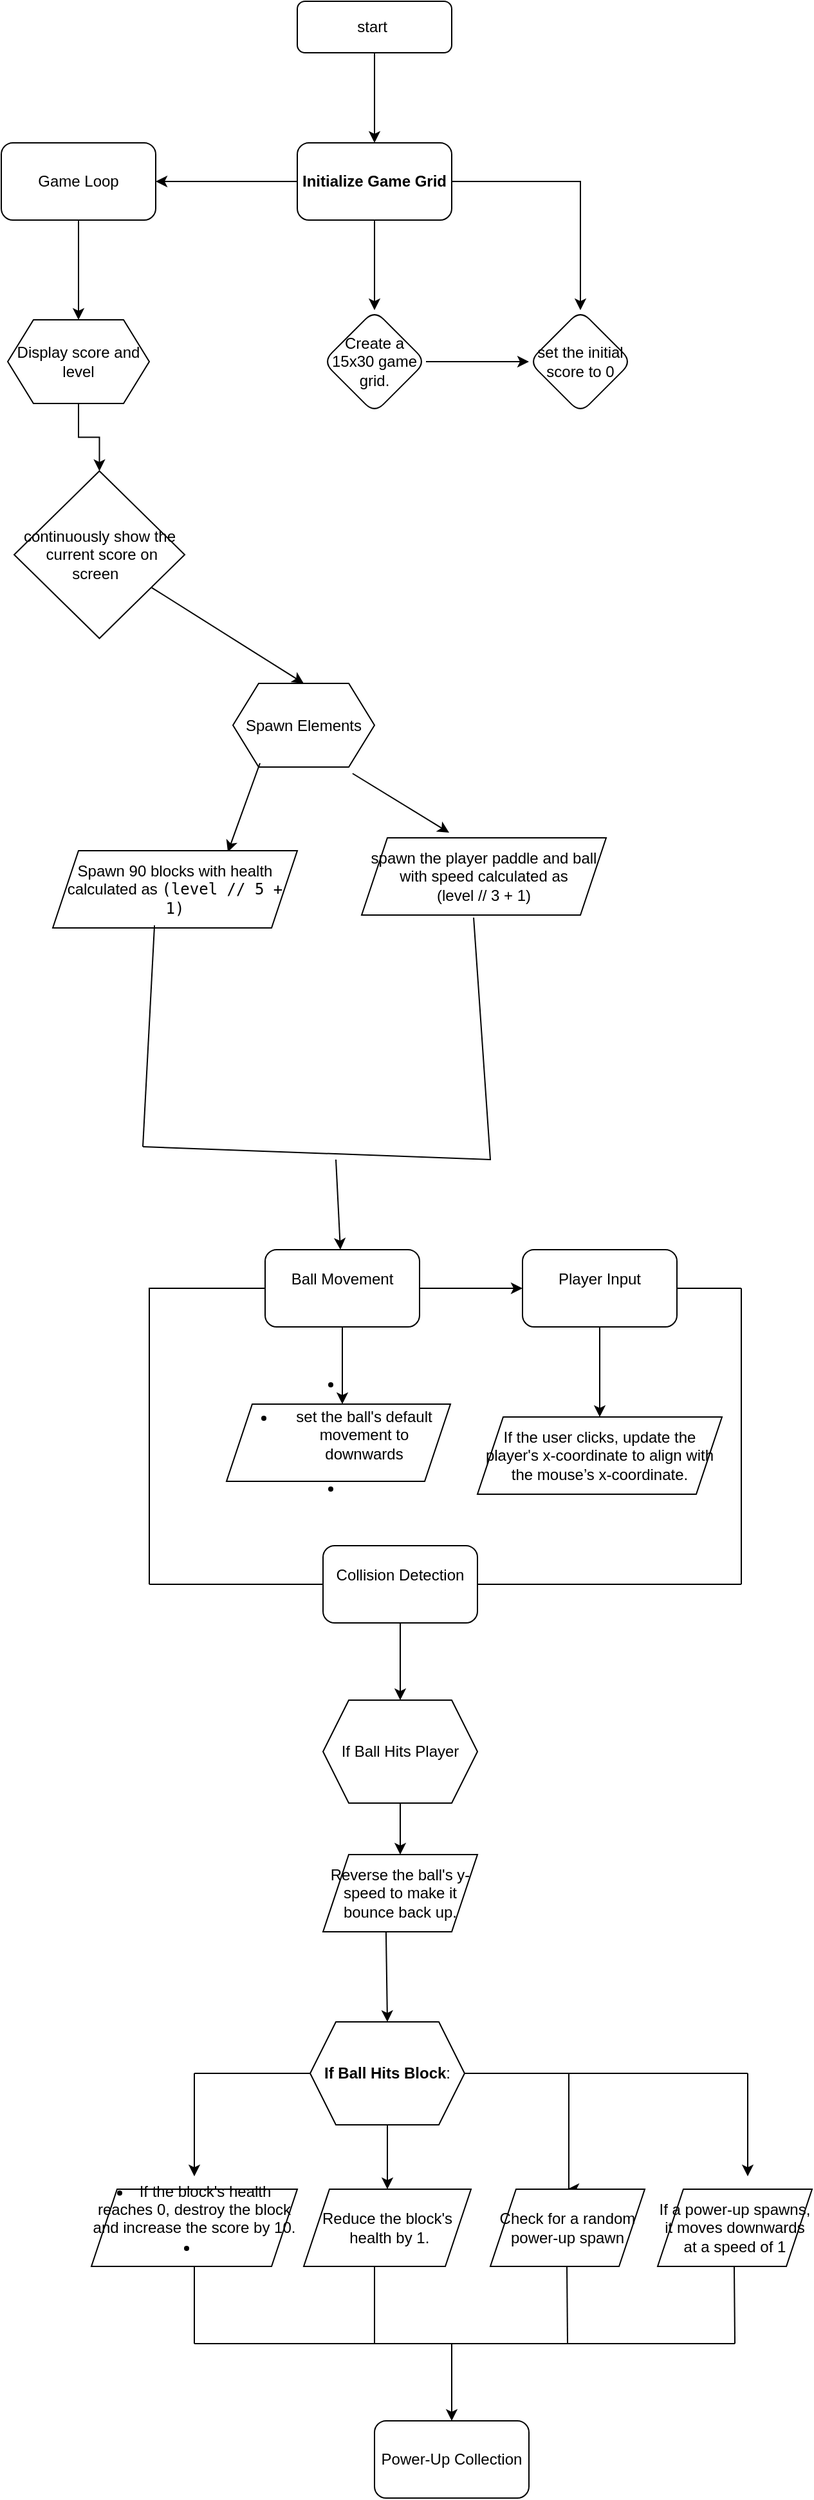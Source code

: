 <mxfile version="24.8.6">
  <diagram id="C5RBs43oDa-KdzZeNtuy" name="Page-1">
    <mxGraphModel dx="1434" dy="772" grid="1" gridSize="10" guides="1" tooltips="1" connect="1" arrows="1" fold="1" page="1" pageScale="1" pageWidth="827" pageHeight="1169" math="0" shadow="0">
      <root>
        <mxCell id="WIyWlLk6GJQsqaUBKTNV-0" />
        <mxCell id="WIyWlLk6GJQsqaUBKTNV-1" parent="WIyWlLk6GJQsqaUBKTNV-0" />
        <mxCell id="NGGsb7IZtr_YNf41euMT-1" value="" style="edgeStyle=orthogonalEdgeStyle;rounded=0;orthogonalLoop=1;jettySize=auto;html=1;" parent="WIyWlLk6GJQsqaUBKTNV-1" source="WIyWlLk6GJQsqaUBKTNV-3" target="NGGsb7IZtr_YNf41euMT-0" edge="1">
          <mxGeometry relative="1" as="geometry" />
        </mxCell>
        <mxCell id="WIyWlLk6GJQsqaUBKTNV-3" value="start&amp;nbsp;" style="rounded=1;whiteSpace=wrap;html=1;fontSize=12;glass=0;strokeWidth=1;shadow=0;" parent="WIyWlLk6GJQsqaUBKTNV-1" vertex="1">
          <mxGeometry x="340" y="90" width="120" height="40" as="geometry" />
        </mxCell>
        <mxCell id="NGGsb7IZtr_YNf41euMT-3" value="" style="edgeStyle=orthogonalEdgeStyle;rounded=0;orthogonalLoop=1;jettySize=auto;html=1;" parent="WIyWlLk6GJQsqaUBKTNV-1" source="NGGsb7IZtr_YNf41euMT-0" target="NGGsb7IZtr_YNf41euMT-2" edge="1">
          <mxGeometry relative="1" as="geometry" />
        </mxCell>
        <mxCell id="NGGsb7IZtr_YNf41euMT-9" value="" style="edgeStyle=orthogonalEdgeStyle;rounded=0;orthogonalLoop=1;jettySize=auto;html=1;entryX=0.5;entryY=0;entryDx=0;entryDy=0;" parent="WIyWlLk6GJQsqaUBKTNV-1" source="NGGsb7IZtr_YNf41euMT-0" target="NGGsb7IZtr_YNf41euMT-6" edge="1">
          <mxGeometry relative="1" as="geometry">
            <mxPoint x="560" y="270" as="targetPoint" />
          </mxGeometry>
        </mxCell>
        <mxCell id="NGGsb7IZtr_YNf41euMT-0" value="&lt;p&gt;&lt;strong&gt;Initialize Game Grid&lt;/strong&gt;&lt;/p&gt;" style="rounded=1;whiteSpace=wrap;html=1;glass=0;strokeWidth=1;shadow=0;" parent="WIyWlLk6GJQsqaUBKTNV-1" vertex="1">
          <mxGeometry x="340" y="200" width="120" height="60" as="geometry" />
        </mxCell>
        <mxCell id="NGGsb7IZtr_YNf41euMT-7" value="" style="edgeStyle=orthogonalEdgeStyle;rounded=0;orthogonalLoop=1;jettySize=auto;html=1;" parent="WIyWlLk6GJQsqaUBKTNV-1" source="NGGsb7IZtr_YNf41euMT-2" target="NGGsb7IZtr_YNf41euMT-6" edge="1">
          <mxGeometry relative="1" as="geometry" />
        </mxCell>
        <mxCell id="NGGsb7IZtr_YNf41euMT-2" value="Create a 15x30 game grid." style="rhombus;whiteSpace=wrap;html=1;rounded=1;glass=0;strokeWidth=1;shadow=0;" parent="WIyWlLk6GJQsqaUBKTNV-1" vertex="1">
          <mxGeometry x="360" y="330" width="80" height="80" as="geometry" />
        </mxCell>
        <mxCell id="NGGsb7IZtr_YNf41euMT-6" value="set the initial score to 0" style="rhombus;whiteSpace=wrap;html=1;rounded=1;glass=0;strokeWidth=1;shadow=0;" parent="WIyWlLk6GJQsqaUBKTNV-1" vertex="1">
          <mxGeometry x="520" y="330" width="80" height="80" as="geometry" />
        </mxCell>
        <mxCell id="NGGsb7IZtr_YNf41euMT-15" value="Game Loop" style="rounded=1;whiteSpace=wrap;html=1;" parent="WIyWlLk6GJQsqaUBKTNV-1" vertex="1">
          <mxGeometry x="110" y="200" width="120" height="60" as="geometry" />
        </mxCell>
        <mxCell id="NGGsb7IZtr_YNf41euMT-23" value="" style="edgeStyle=orthogonalEdgeStyle;rounded=0;orthogonalLoop=1;jettySize=auto;html=1;" parent="WIyWlLk6GJQsqaUBKTNV-1" source="NGGsb7IZtr_YNf41euMT-16" target="NGGsb7IZtr_YNf41euMT-22" edge="1">
          <mxGeometry relative="1" as="geometry" />
        </mxCell>
        <mxCell id="NGGsb7IZtr_YNf41euMT-16" value="Display score and level" style="shape=hexagon;perimeter=hexagonPerimeter2;whiteSpace=wrap;html=1;fixedSize=1;" parent="WIyWlLk6GJQsqaUBKTNV-1" vertex="1">
          <mxGeometry x="115" y="337.5" width="110" height="65" as="geometry" />
        </mxCell>
        <mxCell id="NGGsb7IZtr_YNf41euMT-17" value="" style="endArrow=classic;html=1;rounded=0;entryX=0.5;entryY=0;entryDx=0;entryDy=0;exitX=0.5;exitY=1;exitDx=0;exitDy=0;" parent="WIyWlLk6GJQsqaUBKTNV-1" source="NGGsb7IZtr_YNf41euMT-15" target="NGGsb7IZtr_YNf41euMT-16" edge="1">
          <mxGeometry width="50" height="50" relative="1" as="geometry">
            <mxPoint x="400" y="560" as="sourcePoint" />
            <mxPoint x="440" y="470" as="targetPoint" />
          </mxGeometry>
        </mxCell>
        <mxCell id="NGGsb7IZtr_YNf41euMT-22" value="continuously show the&lt;div&gt;&amp;nbsp;current score on screen&amp;nbsp;&amp;nbsp;&lt;/div&gt;" style="rhombus;whiteSpace=wrap;html=1;" parent="WIyWlLk6GJQsqaUBKTNV-1" vertex="1">
          <mxGeometry x="120" y="455" width="132.5" height="130" as="geometry" />
        </mxCell>
        <mxCell id="NGGsb7IZtr_YNf41euMT-24" value="Spawn Elements" style="shape=hexagon;perimeter=hexagonPerimeter2;whiteSpace=wrap;html=1;fixedSize=1;" parent="WIyWlLk6GJQsqaUBKTNV-1" vertex="1">
          <mxGeometry x="290" y="620" width="110" height="65" as="geometry" />
        </mxCell>
        <mxCell id="NGGsb7IZtr_YNf41euMT-25" value="" style="endArrow=classic;html=1;rounded=0;entryX=0.5;entryY=0;entryDx=0;entryDy=0;" parent="WIyWlLk6GJQsqaUBKTNV-1" source="NGGsb7IZtr_YNf41euMT-22" target="NGGsb7IZtr_YNf41euMT-24" edge="1">
          <mxGeometry width="50" height="50" relative="1" as="geometry">
            <mxPoint x="390" y="820" as="sourcePoint" />
            <mxPoint x="440" y="770" as="targetPoint" />
          </mxGeometry>
        </mxCell>
        <mxCell id="NGGsb7IZtr_YNf41euMT-26" value="" style="endArrow=classic;html=1;rounded=0;entryX=0.716;entryY=0.017;entryDx=0;entryDy=0;entryPerimeter=0;exitX=0.191;exitY=0.954;exitDx=0;exitDy=0;exitPerimeter=0;" parent="WIyWlLk6GJQsqaUBKTNV-1" source="NGGsb7IZtr_YNf41euMT-24" target="NGGsb7IZtr_YNf41euMT-30" edge="1">
          <mxGeometry width="50" height="50" relative="1" as="geometry">
            <mxPoint x="360" y="980" as="sourcePoint" />
            <mxPoint x="340" y="1020" as="targetPoint" />
          </mxGeometry>
        </mxCell>
        <mxCell id="NGGsb7IZtr_YNf41euMT-27" value="" style="endArrow=classic;html=1;rounded=0;exitX=0.845;exitY=1.077;exitDx=0;exitDy=0;exitPerimeter=0;entryX=0.358;entryY=-0.067;entryDx=0;entryDy=0;entryPerimeter=0;" parent="WIyWlLk6GJQsqaUBKTNV-1" source="NGGsb7IZtr_YNf41euMT-24" target="NGGsb7IZtr_YNf41euMT-33" edge="1">
          <mxGeometry width="50" height="50" relative="1" as="geometry">
            <mxPoint x="390" y="920" as="sourcePoint" />
            <mxPoint x="460" y="1020" as="targetPoint" />
          </mxGeometry>
        </mxCell>
        <mxCell id="NGGsb7IZtr_YNf41euMT-30" value="Spawn 90 blocks with health calculated as &lt;code&gt;(level // 5 + 1)&lt;/code&gt;" style="shape=parallelogram;perimeter=parallelogramPerimeter;whiteSpace=wrap;html=1;fixedSize=1;" parent="WIyWlLk6GJQsqaUBKTNV-1" vertex="1">
          <mxGeometry x="150" y="750" width="190" height="60" as="geometry" />
        </mxCell>
        <mxCell id="NGGsb7IZtr_YNf41euMT-32" style="edgeStyle=orthogonalEdgeStyle;rounded=0;orthogonalLoop=1;jettySize=auto;html=1;exitX=0.5;exitY=1;exitDx=0;exitDy=0;" parent="WIyWlLk6GJQsqaUBKTNV-1" edge="1">
          <mxGeometry relative="1" as="geometry">
            <mxPoint x="495" y="1095" as="sourcePoint" />
            <mxPoint x="495" y="1095" as="targetPoint" />
          </mxGeometry>
        </mxCell>
        <mxCell id="NGGsb7IZtr_YNf41euMT-33" value="spawn the player paddle and ball with speed&amp;nbsp;calculated as&lt;div&gt;(level // 3 + 1)&lt;/div&gt;" style="shape=parallelogram;perimeter=parallelogramPerimeter;whiteSpace=wrap;html=1;fixedSize=1;" parent="WIyWlLk6GJQsqaUBKTNV-1" vertex="1">
          <mxGeometry x="390" y="740" width="190" height="60" as="geometry" />
        </mxCell>
        <mxCell id="NGGsb7IZtr_YNf41euMT-35" value="" style="endArrow=none;html=1;rounded=0;entryX=0.458;entryY=1.033;entryDx=0;entryDy=0;entryPerimeter=0;" parent="WIyWlLk6GJQsqaUBKTNV-1" target="NGGsb7IZtr_YNf41euMT-33" edge="1">
          <mxGeometry width="50" height="50" relative="1" as="geometry">
            <mxPoint x="220" y="980" as="sourcePoint" />
            <mxPoint x="440" y="1120" as="targetPoint" />
            <Array as="points">
              <mxPoint x="490" y="990" />
            </Array>
          </mxGeometry>
        </mxCell>
        <mxCell id="NGGsb7IZtr_YNf41euMT-36" value="" style="endArrow=none;html=1;rounded=0;entryX=0.416;entryY=0.967;entryDx=0;entryDy=0;entryPerimeter=0;" parent="WIyWlLk6GJQsqaUBKTNV-1" target="NGGsb7IZtr_YNf41euMT-30" edge="1">
          <mxGeometry width="50" height="50" relative="1" as="geometry">
            <mxPoint x="220" y="980" as="sourcePoint" />
            <mxPoint x="270" y="1100" as="targetPoint" />
          </mxGeometry>
        </mxCell>
        <mxCell id="NGGsb7IZtr_YNf41euMT-37" value="" style="endArrow=classic;html=1;rounded=0;" parent="WIyWlLk6GJQsqaUBKTNV-1" target="NGGsb7IZtr_YNf41euMT-38" edge="1">
          <mxGeometry width="50" height="50" relative="1" as="geometry">
            <mxPoint x="370" y="990" as="sourcePoint" />
            <mxPoint x="400" y="1220" as="targetPoint" />
          </mxGeometry>
        </mxCell>
        <mxCell id="NGGsb7IZtr_YNf41euMT-44" value="" style="edgeStyle=orthogonalEdgeStyle;rounded=0;orthogonalLoop=1;jettySize=auto;html=1;" parent="WIyWlLk6GJQsqaUBKTNV-1" source="NGGsb7IZtr_YNf41euMT-38" target="NGGsb7IZtr_YNf41euMT-43" edge="1">
          <mxGeometry relative="1" as="geometry" />
        </mxCell>
        <mxCell id="NGGsb7IZtr_YNf41euMT-38" value="&#xa;Ball Movement&#xa;&#xa;" style="rounded=1;whiteSpace=wrap;html=1;" parent="WIyWlLk6GJQsqaUBKTNV-1" vertex="1">
          <mxGeometry x="315" y="1060" width="120" height="60" as="geometry" />
        </mxCell>
        <mxCell id="NGGsb7IZtr_YNf41euMT-39" value="" style="endArrow=classic;html=1;rounded=0;exitX=0.5;exitY=1;exitDx=0;exitDy=0;" parent="WIyWlLk6GJQsqaUBKTNV-1" source="NGGsb7IZtr_YNf41euMT-38" edge="1">
          <mxGeometry width="50" height="50" relative="1" as="geometry">
            <mxPoint x="375" y="1280" as="sourcePoint" />
            <mxPoint x="375" y="1180" as="targetPoint" />
          </mxGeometry>
        </mxCell>
        <mxCell id="NGGsb7IZtr_YNf41euMT-42" value="&lt;li&gt;&lt;ul&gt;&lt;li&gt;set the ball&#39;s default movement to downwards&lt;/li&gt;&lt;/ul&gt;&lt;/li&gt;&lt;li&gt;&lt;p&gt;&lt;/p&gt;&lt;/li&gt;" style="shape=parallelogram;perimeter=parallelogramPerimeter;whiteSpace=wrap;html=1;fixedSize=1;" parent="WIyWlLk6GJQsqaUBKTNV-1" vertex="1">
          <mxGeometry x="285" y="1180" width="174" height="60" as="geometry" />
        </mxCell>
        <mxCell id="NGGsb7IZtr_YNf41euMT-43" value="&#xa;Player Input&#xa;&#xa;" style="whiteSpace=wrap;html=1;rounded=1;" parent="WIyWlLk6GJQsqaUBKTNV-1" vertex="1">
          <mxGeometry x="515" y="1060" width="120" height="60" as="geometry" />
        </mxCell>
        <mxCell id="NGGsb7IZtr_YNf41euMT-45" value="" style="endArrow=classic;html=1;rounded=0;exitX=0.5;exitY=1;exitDx=0;exitDy=0;" parent="WIyWlLk6GJQsqaUBKTNV-1" source="NGGsb7IZtr_YNf41euMT-43" edge="1">
          <mxGeometry width="50" height="50" relative="1" as="geometry">
            <mxPoint x="625" y="1210" as="sourcePoint" />
            <mxPoint x="575" y="1190" as="targetPoint" />
          </mxGeometry>
        </mxCell>
        <mxCell id="NGGsb7IZtr_YNf41euMT-46" value="If the user clicks, update the player&#39;s x-coordinate to align with the mouse’s x-coordinate." style="shape=parallelogram;perimeter=parallelogramPerimeter;whiteSpace=wrap;html=1;fixedSize=1;" parent="WIyWlLk6GJQsqaUBKTNV-1" vertex="1">
          <mxGeometry x="480" y="1190" width="190" height="60" as="geometry" />
        </mxCell>
        <mxCell id="NGGsb7IZtr_YNf41euMT-47" value="" style="endArrow=none;html=1;rounded=0;entryX=0;entryY=0.5;entryDx=0;entryDy=0;" parent="WIyWlLk6GJQsqaUBKTNV-1" target="NGGsb7IZtr_YNf41euMT-38" edge="1">
          <mxGeometry width="50" height="50" relative="1" as="geometry">
            <mxPoint x="225" y="1320" as="sourcePoint" />
            <mxPoint x="425" y="1210" as="targetPoint" />
            <Array as="points">
              <mxPoint x="225" y="1090" />
            </Array>
          </mxGeometry>
        </mxCell>
        <mxCell id="NGGsb7IZtr_YNf41euMT-49" value="&#xa;Collision Detection&#xa;&#xa;" style="rounded=1;whiteSpace=wrap;html=1;" parent="WIyWlLk6GJQsqaUBKTNV-1" vertex="1">
          <mxGeometry x="360" y="1290" width="120" height="60" as="geometry" />
        </mxCell>
        <mxCell id="NGGsb7IZtr_YNf41euMT-50" value="" style="endArrow=none;html=1;rounded=0;entryX=0;entryY=0.5;entryDx=0;entryDy=0;" parent="WIyWlLk6GJQsqaUBKTNV-1" target="NGGsb7IZtr_YNf41euMT-49" edge="1">
          <mxGeometry width="50" height="50" relative="1" as="geometry">
            <mxPoint x="225" y="1320" as="sourcePoint" />
            <mxPoint x="425" y="1210" as="targetPoint" />
          </mxGeometry>
        </mxCell>
        <mxCell id="NGGsb7IZtr_YNf41euMT-51" value="" style="endArrow=none;html=1;rounded=0;entryX=1;entryY=0.5;entryDx=0;entryDy=0;" parent="WIyWlLk6GJQsqaUBKTNV-1" target="NGGsb7IZtr_YNf41euMT-49" edge="1">
          <mxGeometry width="50" height="50" relative="1" as="geometry">
            <mxPoint x="685" y="1320" as="sourcePoint" />
            <mxPoint x="425" y="1210" as="targetPoint" />
          </mxGeometry>
        </mxCell>
        <mxCell id="NGGsb7IZtr_YNf41euMT-52" value="" style="endArrow=none;html=1;rounded=0;" parent="WIyWlLk6GJQsqaUBKTNV-1" edge="1">
          <mxGeometry width="50" height="50" relative="1" as="geometry">
            <mxPoint x="685" y="1090" as="sourcePoint" />
            <mxPoint x="685" y="1320" as="targetPoint" />
          </mxGeometry>
        </mxCell>
        <mxCell id="NGGsb7IZtr_YNf41euMT-53" value="" style="endArrow=none;html=1;rounded=0;exitX=1;exitY=0.5;exitDx=0;exitDy=0;" parent="WIyWlLk6GJQsqaUBKTNV-1" source="NGGsb7IZtr_YNf41euMT-43" edge="1">
          <mxGeometry width="50" height="50" relative="1" as="geometry">
            <mxPoint x="375" y="1260" as="sourcePoint" />
            <mxPoint x="685" y="1090" as="targetPoint" />
          </mxGeometry>
        </mxCell>
        <mxCell id="NGGsb7IZtr_YNf41euMT-54" value="" style="endArrow=classic;html=1;rounded=0;exitX=0.5;exitY=1;exitDx=0;exitDy=0;" parent="WIyWlLk6GJQsqaUBKTNV-1" source="NGGsb7IZtr_YNf41euMT-49" edge="1">
          <mxGeometry width="50" height="50" relative="1" as="geometry">
            <mxPoint x="420" y="1410" as="sourcePoint" />
            <mxPoint x="420" y="1410" as="targetPoint" />
          </mxGeometry>
        </mxCell>
        <mxCell id="NGGsb7IZtr_YNf41euMT-55" value="If Ball Hits Player" style="shape=hexagon;perimeter=hexagonPerimeter2;whiteSpace=wrap;html=1;fixedSize=1;" parent="WIyWlLk6GJQsqaUBKTNV-1" vertex="1">
          <mxGeometry x="360" y="1410" width="120" height="80" as="geometry" />
        </mxCell>
        <mxCell id="NGGsb7IZtr_YNf41euMT-56" value="" style="endArrow=classic;html=1;rounded=0;exitX=0.5;exitY=1;exitDx=0;exitDy=0;" parent="WIyWlLk6GJQsqaUBKTNV-1" source="NGGsb7IZtr_YNf41euMT-55" edge="1">
          <mxGeometry width="50" height="50" relative="1" as="geometry">
            <mxPoint x="375" y="1760" as="sourcePoint" />
            <mxPoint x="420" y="1530" as="targetPoint" />
          </mxGeometry>
        </mxCell>
        <mxCell id="NGGsb7IZtr_YNf41euMT-57" value="Reverse the ball&#39;s y-speed to make it bounce back up." style="shape=parallelogram;perimeter=parallelogramPerimeter;whiteSpace=wrap;html=1;fixedSize=1;" parent="WIyWlLk6GJQsqaUBKTNV-1" vertex="1">
          <mxGeometry x="360" y="1530" width="120" height="60" as="geometry" />
        </mxCell>
        <mxCell id="NGGsb7IZtr_YNf41euMT-58" value="" style="endArrow=classic;html=1;rounded=0;exitX=0.408;exitY=1;exitDx=0;exitDy=0;exitPerimeter=0;" parent="WIyWlLk6GJQsqaUBKTNV-1" source="NGGsb7IZtr_YNf41euMT-57" edge="1">
          <mxGeometry width="50" height="50" relative="1" as="geometry">
            <mxPoint x="375" y="1660" as="sourcePoint" />
            <mxPoint x="410" y="1660" as="targetPoint" />
          </mxGeometry>
        </mxCell>
        <mxCell id="NGGsb7IZtr_YNf41euMT-60" value="" style="endArrow=classic;html=1;rounded=0;exitX=0;exitY=0.5;exitDx=0;exitDy=0;entryX=1;entryY=0.5;entryDx=0;entryDy=0;" parent="WIyWlLk6GJQsqaUBKTNV-1" source="NGGsb7IZtr_YNf41euMT-0" target="NGGsb7IZtr_YNf41euMT-15" edge="1">
          <mxGeometry width="50" height="50" relative="1" as="geometry">
            <mxPoint x="320" y="240" as="sourcePoint" />
            <mxPoint x="300" y="290" as="targetPoint" />
          </mxGeometry>
        </mxCell>
        <mxCell id="NGGsb7IZtr_YNf41euMT-64" value="" style="edgeStyle=orthogonalEdgeStyle;rounded=0;orthogonalLoop=1;jettySize=auto;html=1;" parent="WIyWlLk6GJQsqaUBKTNV-1" source="NGGsb7IZtr_YNf41euMT-62" target="NGGsb7IZtr_YNf41euMT-63" edge="1">
          <mxGeometry relative="1" as="geometry" />
        </mxCell>
        <mxCell id="NGGsb7IZtr_YNf41euMT-72" style="edgeStyle=orthogonalEdgeStyle;rounded=0;orthogonalLoop=1;jettySize=auto;html=1;exitX=1;exitY=0.5;exitDx=0;exitDy=0;" parent="WIyWlLk6GJQsqaUBKTNV-1" source="NGGsb7IZtr_YNf41euMT-62" edge="1">
          <mxGeometry relative="1" as="geometry">
            <mxPoint x="550" y="1790" as="targetPoint" />
            <Array as="points">
              <mxPoint x="551" y="1700" />
            </Array>
          </mxGeometry>
        </mxCell>
        <mxCell id="NGGsb7IZtr_YNf41euMT-62" value="&lt;strong&gt;If Ball Hits Block&lt;/strong&gt;:" style="shape=hexagon;perimeter=hexagonPerimeter2;whiteSpace=wrap;html=1;fixedSize=1;" parent="WIyWlLk6GJQsqaUBKTNV-1" vertex="1">
          <mxGeometry x="350" y="1660" width="120" height="80" as="geometry" />
        </mxCell>
        <mxCell id="NGGsb7IZtr_YNf41euMT-63" value="&lt;br&gt;Reduce the block&#39;s&lt;div&gt;&amp;nbsp;health by 1.&lt;br&gt;&lt;br&gt;&lt;/div&gt;" style="shape=parallelogram;perimeter=parallelogramPerimeter;whiteSpace=wrap;html=1;fixedSize=1;" parent="WIyWlLk6GJQsqaUBKTNV-1" vertex="1">
          <mxGeometry x="345" y="1790" width="130" height="60" as="geometry" />
        </mxCell>
        <mxCell id="NGGsb7IZtr_YNf41euMT-65" value="" style="endArrow=none;html=1;rounded=0;entryX=0;entryY=0.5;entryDx=0;entryDy=0;" parent="WIyWlLk6GJQsqaUBKTNV-1" target="NGGsb7IZtr_YNf41euMT-62" edge="1">
          <mxGeometry width="50" height="50" relative="1" as="geometry">
            <mxPoint x="260" y="1700" as="sourcePoint" />
            <mxPoint x="330" y="1704" as="targetPoint" />
          </mxGeometry>
        </mxCell>
        <mxCell id="NGGsb7IZtr_YNf41euMT-66" value="" style="endArrow=classic;html=1;rounded=0;" parent="WIyWlLk6GJQsqaUBKTNV-1" edge="1">
          <mxGeometry width="50" height="50" relative="1" as="geometry">
            <mxPoint x="260" y="1700" as="sourcePoint" />
            <mxPoint x="260" y="1780" as="targetPoint" />
          </mxGeometry>
        </mxCell>
        <mxCell id="NGGsb7IZtr_YNf41euMT-67" value="&#xa;&lt;li&gt;If the block&#39;s health reaches 0, destroy the block and increase the score by 10.&lt;/li&gt;&lt;li&gt;&lt;/li&gt;&#xa;&#xa;" style="shape=parallelogram;perimeter=parallelogramPerimeter;whiteSpace=wrap;html=1;fixedSize=1;" parent="WIyWlLk6GJQsqaUBKTNV-1" vertex="1">
          <mxGeometry x="180" y="1790" width="160" height="60" as="geometry" />
        </mxCell>
        <mxCell id="NGGsb7IZtr_YNf41euMT-73" value="Check for a random power-up spawn" style="shape=parallelogram;perimeter=parallelogramPerimeter;whiteSpace=wrap;html=1;fixedSize=1;" parent="WIyWlLk6GJQsqaUBKTNV-1" vertex="1">
          <mxGeometry x="490" y="1790" width="120" height="60" as="geometry" />
        </mxCell>
        <mxCell id="NGGsb7IZtr_YNf41euMT-74" value="" style="endArrow=none;html=1;rounded=0;" parent="WIyWlLk6GJQsqaUBKTNV-1" edge="1">
          <mxGeometry width="50" height="50" relative="1" as="geometry">
            <mxPoint x="690" y="1700" as="sourcePoint" />
            <mxPoint x="550" y="1700" as="targetPoint" />
          </mxGeometry>
        </mxCell>
        <mxCell id="NGGsb7IZtr_YNf41euMT-75" value="" style="endArrow=classic;html=1;rounded=0;" parent="WIyWlLk6GJQsqaUBKTNV-1" edge="1">
          <mxGeometry width="50" height="50" relative="1" as="geometry">
            <mxPoint x="690" y="1700" as="sourcePoint" />
            <mxPoint x="690" y="1780" as="targetPoint" />
          </mxGeometry>
        </mxCell>
        <mxCell id="NGGsb7IZtr_YNf41euMT-76" value="If a power-up spawns, it moves downwards at a speed of 1" style="shape=parallelogram;perimeter=parallelogramPerimeter;whiteSpace=wrap;html=1;fixedSize=1;" parent="WIyWlLk6GJQsqaUBKTNV-1" vertex="1">
          <mxGeometry x="620" y="1790" width="120" height="60" as="geometry" />
        </mxCell>
        <mxCell id="NGGsb7IZtr_YNf41euMT-77" value="" style="endArrow=none;html=1;rounded=0;" parent="WIyWlLk6GJQsqaUBKTNV-1" target="NGGsb7IZtr_YNf41euMT-67" edge="1">
          <mxGeometry width="50" height="50" relative="1" as="geometry">
            <mxPoint x="260" y="1910" as="sourcePoint" />
            <mxPoint x="270" y="1960" as="targetPoint" />
          </mxGeometry>
        </mxCell>
        <mxCell id="NGGsb7IZtr_YNf41euMT-78" value="" style="endArrow=none;html=1;rounded=0;" parent="WIyWlLk6GJQsqaUBKTNV-1" edge="1">
          <mxGeometry width="50" height="50" relative="1" as="geometry">
            <mxPoint x="400" y="1910" as="sourcePoint" />
            <mxPoint x="400" y="1850" as="targetPoint" />
          </mxGeometry>
        </mxCell>
        <mxCell id="NGGsb7IZtr_YNf41euMT-79" value="" style="endArrow=none;html=1;rounded=0;" parent="WIyWlLk6GJQsqaUBKTNV-1" edge="1">
          <mxGeometry width="50" height="50" relative="1" as="geometry">
            <mxPoint x="550" y="1910" as="sourcePoint" />
            <mxPoint x="549.5" y="1850" as="targetPoint" />
          </mxGeometry>
        </mxCell>
        <mxCell id="NGGsb7IZtr_YNf41euMT-80" value="" style="endArrow=none;html=1;rounded=0;" parent="WIyWlLk6GJQsqaUBKTNV-1" edge="1">
          <mxGeometry width="50" height="50" relative="1" as="geometry">
            <mxPoint x="680" y="1910" as="sourcePoint" />
            <mxPoint x="679.5" y="1850" as="targetPoint" />
          </mxGeometry>
        </mxCell>
        <mxCell id="NGGsb7IZtr_YNf41euMT-81" value="" style="endArrow=none;html=1;rounded=0;" parent="WIyWlLk6GJQsqaUBKTNV-1" edge="1">
          <mxGeometry width="50" height="50" relative="1" as="geometry">
            <mxPoint x="260" y="1910" as="sourcePoint" />
            <mxPoint x="680" y="1910" as="targetPoint" />
          </mxGeometry>
        </mxCell>
        <mxCell id="NGGsb7IZtr_YNf41euMT-83" value="Power-Up Collection" style="rounded=1;whiteSpace=wrap;html=1;" parent="WIyWlLk6GJQsqaUBKTNV-1" vertex="1">
          <mxGeometry x="400" y="1970" width="120" height="60" as="geometry" />
        </mxCell>
        <mxCell id="NGGsb7IZtr_YNf41euMT-85" value="" style="endArrow=classic;html=1;rounded=0;" parent="WIyWlLk6GJQsqaUBKTNV-1" target="NGGsb7IZtr_YNf41euMT-83" edge="1">
          <mxGeometry width="50" height="50" relative="1" as="geometry">
            <mxPoint x="460" y="1910" as="sourcePoint" />
            <mxPoint x="340" y="2140" as="targetPoint" />
          </mxGeometry>
        </mxCell>
      </root>
    </mxGraphModel>
  </diagram>
</mxfile>
